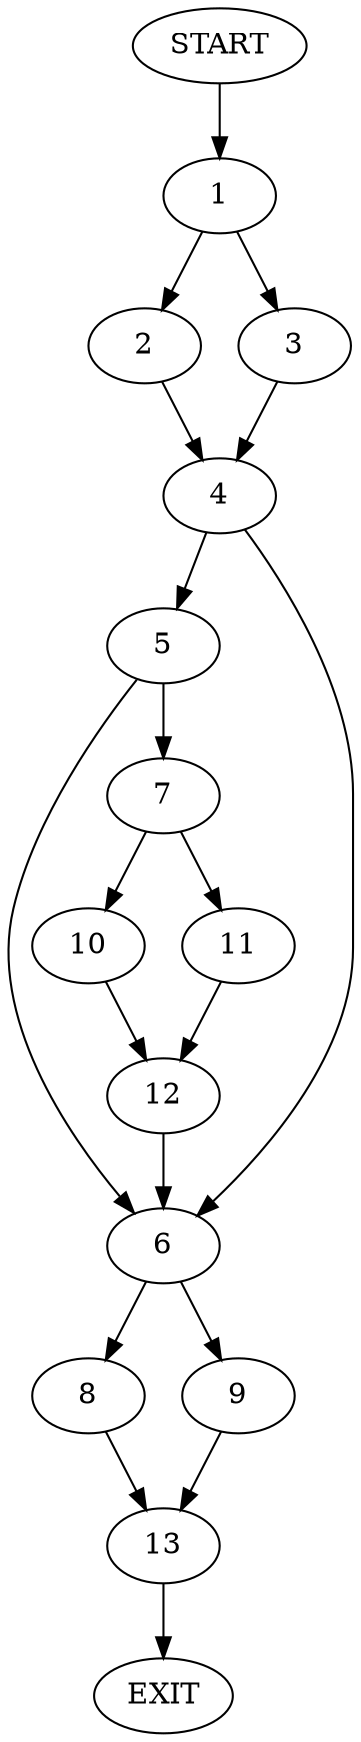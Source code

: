 digraph {
0 [label="START"]
14 [label="EXIT"]
0 -> 1
1 -> 2
1 -> 3
2 -> 4
3 -> 4
4 -> 5
4 -> 6
5 -> 7
5 -> 6
6 -> 8
6 -> 9
7 -> 10
7 -> 11
11 -> 12
10 -> 12
12 -> 6
8 -> 13
9 -> 13
13 -> 14
}
